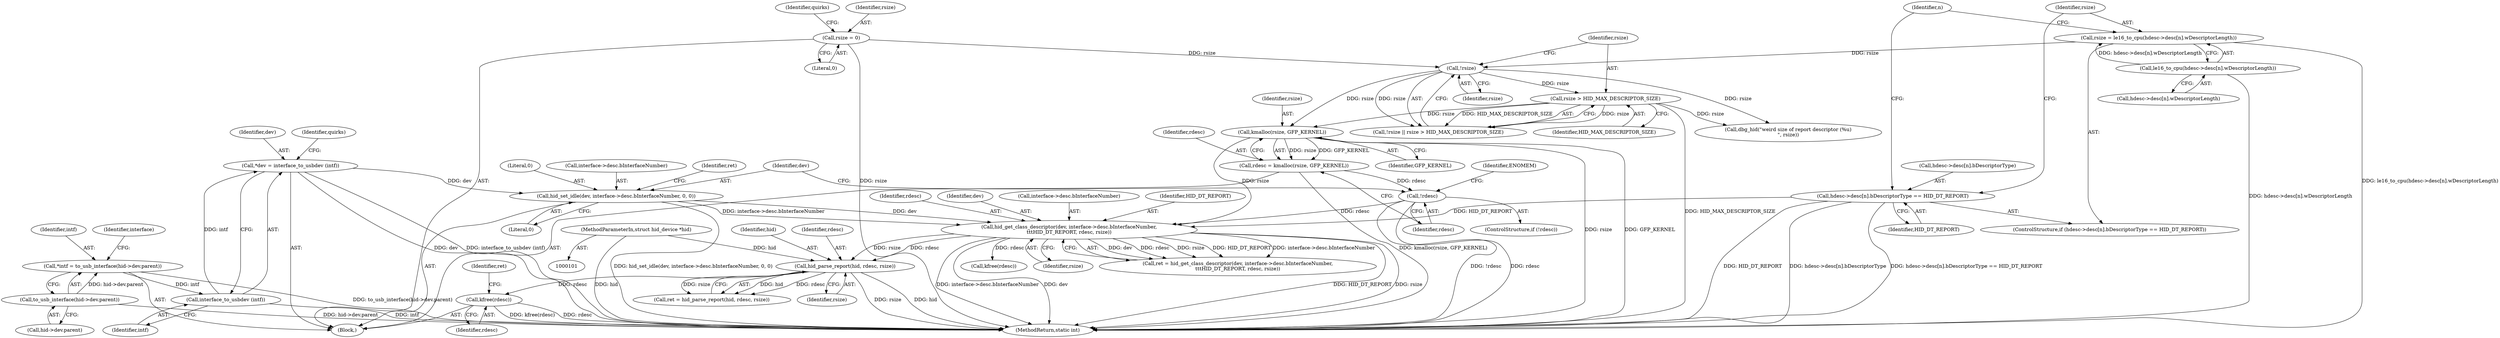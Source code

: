 digraph "0_linux_f043bfc98c193c284e2cd768fefabe18ac2fed9b@API" {
"1000324" [label="(Call,kfree(rdesc))"];
"1000320" [label="(Call,hid_parse_report(hid, rdesc, rsize))"];
"1000102" [label="(MethodParameterIn,struct hid_device *hid)"];
"1000298" [label="(Call,hid_get_class_descriptor(dev, interface->desc.bInterfaceNumber,\n\t\t\tHID_DT_REPORT, rdesc, rsize))"];
"1000287" [label="(Call,hid_set_idle(dev, interface->desc.bInterfaceNumber, 0, 0))"];
"1000120" [label="(Call,*dev = interface_to_usbdev (intf))"];
"1000122" [label="(Call,interface_to_usbdev (intf))"];
"1000105" [label="(Call,*intf = to_usb_interface(hid->dev.parent))"];
"1000107" [label="(Call,to_usb_interface(hid->dev.parent))"];
"1000243" [label="(Call,hdesc->desc[n].bDescriptorType == HID_DT_REPORT)"];
"1000282" [label="(Call,!rdesc)"];
"1000276" [label="(Call,rdesc = kmalloc(rsize, GFP_KERNEL))"];
"1000278" [label="(Call,kmalloc(rsize, GFP_KERNEL))"];
"1000264" [label="(Call,!rsize)"];
"1000252" [label="(Call,rsize = le16_to_cpu(hdesc->desc[n].wDescriptorLength))"];
"1000254" [label="(Call,le16_to_cpu(hdesc->desc[n].wDescriptorLength))"];
"1000130" [label="(Call,rsize = 0)"];
"1000266" [label="(Call,rsize > HID_MAX_DESCRIPTOR_SIZE)"];
"1000103" [label="(Block,)"];
"1000278" [label="(Call,kmalloc(rsize, GFP_KERNEL))"];
"1000297" [label="(Identifier,ret)"];
"1000323" [label="(Identifier,rsize)"];
"1000318" [label="(Call,ret = hid_parse_report(hid, rdesc, rsize))"];
"1000287" [label="(Call,hid_set_idle(dev, interface->desc.bInterfaceNumber, 0, 0))"];
"1000280" [label="(Identifier,GFP_KERNEL)"];
"1000267" [label="(Identifier,rsize)"];
"1000115" [label="(Identifier,interface)"];
"1000321" [label="(Identifier,hid)"];
"1000127" [label="(Identifier,quirks)"];
"1000305" [label="(Identifier,HID_DT_REPORT)"];
"1000263" [label="(Call,!rsize || rsize > HID_MAX_DESCRIPTOR_SIZE)"];
"1000279" [label="(Identifier,rsize)"];
"1000243" [label="(Call,hdesc->desc[n].bDescriptorType == HID_DT_REPORT)"];
"1000324" [label="(Call,kfree(rdesc))"];
"1000137" [label="(Identifier,quirks)"];
"1000325" [label="(Identifier,rdesc)"];
"1000121" [label="(Identifier,dev)"];
"1000270" [label="(Call,dbg_hid(\"weird size of report descriptor (%u)\n\", rsize))"];
"1000255" [label="(Call,hdesc->desc[n].wDescriptorLength)"];
"1000342" [label="(MethodReturn,static int)"];
"1000322" [label="(Identifier,rdesc)"];
"1000268" [label="(Identifier,HID_MAX_DESCRIPTOR_SIZE)"];
"1000123" [label="(Identifier,intf)"];
"1000283" [label="(Identifier,rdesc)"];
"1000122" [label="(Call,interface_to_usbdev (intf))"];
"1000294" [label="(Literal,0)"];
"1000281" [label="(ControlStructure,if (!rdesc))"];
"1000264" [label="(Call,!rsize)"];
"1000315" [label="(Call,kfree(rdesc))"];
"1000120" [label="(Call,*dev = interface_to_usbdev (intf))"];
"1000265" [label="(Identifier,rsize)"];
"1000295" [label="(Literal,0)"];
"1000244" [label="(Call,hdesc->desc[n].bDescriptorType)"];
"1000131" [label="(Identifier,rsize)"];
"1000251" [label="(Identifier,HID_DT_REPORT)"];
"1000276" [label="(Call,rdesc = kmalloc(rsize, GFP_KERNEL))"];
"1000307" [label="(Identifier,rsize)"];
"1000306" [label="(Identifier,rdesc)"];
"1000241" [label="(Identifier,n)"];
"1000105" [label="(Call,*intf = to_usb_interface(hid->dev.parent))"];
"1000130" [label="(Call,rsize = 0)"];
"1000253" [label="(Identifier,rsize)"];
"1000299" [label="(Identifier,dev)"];
"1000242" [label="(ControlStructure,if (hdesc->desc[n].bDescriptorType == HID_DT_REPORT))"];
"1000266" [label="(Call,rsize > HID_MAX_DESCRIPTOR_SIZE)"];
"1000277" [label="(Identifier,rdesc)"];
"1000102" [label="(MethodParameterIn,struct hid_device *hid)"];
"1000298" [label="(Call,hid_get_class_descriptor(dev, interface->desc.bInterfaceNumber,\n\t\t\tHID_DT_REPORT, rdesc, rsize))"];
"1000300" [label="(Call,interface->desc.bInterfaceNumber)"];
"1000288" [label="(Identifier,dev)"];
"1000320" [label="(Call,hid_parse_report(hid, rdesc, rsize))"];
"1000107" [label="(Call,to_usb_interface(hid->dev.parent))"];
"1000132" [label="(Literal,0)"];
"1000327" [label="(Identifier,ret)"];
"1000106" [label="(Identifier,intf)"];
"1000286" [label="(Identifier,ENOMEM)"];
"1000296" [label="(Call,ret = hid_get_class_descriptor(dev, interface->desc.bInterfaceNumber,\n\t\t\tHID_DT_REPORT, rdesc, rsize))"];
"1000108" [label="(Call,hid->dev.parent)"];
"1000289" [label="(Call,interface->desc.bInterfaceNumber)"];
"1000252" [label="(Call,rsize = le16_to_cpu(hdesc->desc[n].wDescriptorLength))"];
"1000254" [label="(Call,le16_to_cpu(hdesc->desc[n].wDescriptorLength))"];
"1000282" [label="(Call,!rdesc)"];
"1000324" -> "1000103"  [label="AST: "];
"1000324" -> "1000325"  [label="CFG: "];
"1000325" -> "1000324"  [label="AST: "];
"1000327" -> "1000324"  [label="CFG: "];
"1000324" -> "1000342"  [label="DDG: kfree(rdesc)"];
"1000324" -> "1000342"  [label="DDG: rdesc"];
"1000320" -> "1000324"  [label="DDG: rdesc"];
"1000320" -> "1000318"  [label="AST: "];
"1000320" -> "1000323"  [label="CFG: "];
"1000321" -> "1000320"  [label="AST: "];
"1000322" -> "1000320"  [label="AST: "];
"1000323" -> "1000320"  [label="AST: "];
"1000318" -> "1000320"  [label="CFG: "];
"1000320" -> "1000342"  [label="DDG: rsize"];
"1000320" -> "1000342"  [label="DDG: hid"];
"1000320" -> "1000318"  [label="DDG: hid"];
"1000320" -> "1000318"  [label="DDG: rdesc"];
"1000320" -> "1000318"  [label="DDG: rsize"];
"1000102" -> "1000320"  [label="DDG: hid"];
"1000298" -> "1000320"  [label="DDG: rdesc"];
"1000298" -> "1000320"  [label="DDG: rsize"];
"1000102" -> "1000101"  [label="AST: "];
"1000102" -> "1000342"  [label="DDG: hid"];
"1000298" -> "1000296"  [label="AST: "];
"1000298" -> "1000307"  [label="CFG: "];
"1000299" -> "1000298"  [label="AST: "];
"1000300" -> "1000298"  [label="AST: "];
"1000305" -> "1000298"  [label="AST: "];
"1000306" -> "1000298"  [label="AST: "];
"1000307" -> "1000298"  [label="AST: "];
"1000296" -> "1000298"  [label="CFG: "];
"1000298" -> "1000342"  [label="DDG: dev"];
"1000298" -> "1000342"  [label="DDG: HID_DT_REPORT"];
"1000298" -> "1000342"  [label="DDG: rsize"];
"1000298" -> "1000342"  [label="DDG: interface->desc.bInterfaceNumber"];
"1000298" -> "1000296"  [label="DDG: dev"];
"1000298" -> "1000296"  [label="DDG: rdesc"];
"1000298" -> "1000296"  [label="DDG: rsize"];
"1000298" -> "1000296"  [label="DDG: HID_DT_REPORT"];
"1000298" -> "1000296"  [label="DDG: interface->desc.bInterfaceNumber"];
"1000287" -> "1000298"  [label="DDG: dev"];
"1000287" -> "1000298"  [label="DDG: interface->desc.bInterfaceNumber"];
"1000243" -> "1000298"  [label="DDG: HID_DT_REPORT"];
"1000282" -> "1000298"  [label="DDG: rdesc"];
"1000278" -> "1000298"  [label="DDG: rsize"];
"1000298" -> "1000315"  [label="DDG: rdesc"];
"1000287" -> "1000103"  [label="AST: "];
"1000287" -> "1000295"  [label="CFG: "];
"1000288" -> "1000287"  [label="AST: "];
"1000289" -> "1000287"  [label="AST: "];
"1000294" -> "1000287"  [label="AST: "];
"1000295" -> "1000287"  [label="AST: "];
"1000297" -> "1000287"  [label="CFG: "];
"1000287" -> "1000342"  [label="DDG: hid_set_idle(dev, interface->desc.bInterfaceNumber, 0, 0)"];
"1000120" -> "1000287"  [label="DDG: dev"];
"1000120" -> "1000103"  [label="AST: "];
"1000120" -> "1000122"  [label="CFG: "];
"1000121" -> "1000120"  [label="AST: "];
"1000122" -> "1000120"  [label="AST: "];
"1000127" -> "1000120"  [label="CFG: "];
"1000120" -> "1000342"  [label="DDG: dev"];
"1000120" -> "1000342"  [label="DDG: interface_to_usbdev (intf)"];
"1000122" -> "1000120"  [label="DDG: intf"];
"1000122" -> "1000123"  [label="CFG: "];
"1000123" -> "1000122"  [label="AST: "];
"1000122" -> "1000342"  [label="DDG: intf"];
"1000105" -> "1000122"  [label="DDG: intf"];
"1000105" -> "1000103"  [label="AST: "];
"1000105" -> "1000107"  [label="CFG: "];
"1000106" -> "1000105"  [label="AST: "];
"1000107" -> "1000105"  [label="AST: "];
"1000115" -> "1000105"  [label="CFG: "];
"1000105" -> "1000342"  [label="DDG: to_usb_interface(hid->dev.parent)"];
"1000107" -> "1000105"  [label="DDG: hid->dev.parent"];
"1000107" -> "1000108"  [label="CFG: "];
"1000108" -> "1000107"  [label="AST: "];
"1000107" -> "1000342"  [label="DDG: hid->dev.parent"];
"1000243" -> "1000242"  [label="AST: "];
"1000243" -> "1000251"  [label="CFG: "];
"1000244" -> "1000243"  [label="AST: "];
"1000251" -> "1000243"  [label="AST: "];
"1000253" -> "1000243"  [label="CFG: "];
"1000241" -> "1000243"  [label="CFG: "];
"1000243" -> "1000342"  [label="DDG: HID_DT_REPORT"];
"1000243" -> "1000342"  [label="DDG: hdesc->desc[n].bDescriptorType"];
"1000243" -> "1000342"  [label="DDG: hdesc->desc[n].bDescriptorType == HID_DT_REPORT"];
"1000282" -> "1000281"  [label="AST: "];
"1000282" -> "1000283"  [label="CFG: "];
"1000283" -> "1000282"  [label="AST: "];
"1000286" -> "1000282"  [label="CFG: "];
"1000288" -> "1000282"  [label="CFG: "];
"1000282" -> "1000342"  [label="DDG: !rdesc"];
"1000282" -> "1000342"  [label="DDG: rdesc"];
"1000276" -> "1000282"  [label="DDG: rdesc"];
"1000276" -> "1000103"  [label="AST: "];
"1000276" -> "1000278"  [label="CFG: "];
"1000277" -> "1000276"  [label="AST: "];
"1000278" -> "1000276"  [label="AST: "];
"1000283" -> "1000276"  [label="CFG: "];
"1000276" -> "1000342"  [label="DDG: kmalloc(rsize, GFP_KERNEL)"];
"1000278" -> "1000276"  [label="DDG: rsize"];
"1000278" -> "1000276"  [label="DDG: GFP_KERNEL"];
"1000278" -> "1000280"  [label="CFG: "];
"1000279" -> "1000278"  [label="AST: "];
"1000280" -> "1000278"  [label="AST: "];
"1000278" -> "1000342"  [label="DDG: GFP_KERNEL"];
"1000278" -> "1000342"  [label="DDG: rsize"];
"1000264" -> "1000278"  [label="DDG: rsize"];
"1000266" -> "1000278"  [label="DDG: rsize"];
"1000264" -> "1000263"  [label="AST: "];
"1000264" -> "1000265"  [label="CFG: "];
"1000265" -> "1000264"  [label="AST: "];
"1000267" -> "1000264"  [label="CFG: "];
"1000263" -> "1000264"  [label="CFG: "];
"1000264" -> "1000263"  [label="DDG: rsize"];
"1000252" -> "1000264"  [label="DDG: rsize"];
"1000130" -> "1000264"  [label="DDG: rsize"];
"1000264" -> "1000266"  [label="DDG: rsize"];
"1000264" -> "1000270"  [label="DDG: rsize"];
"1000252" -> "1000242"  [label="AST: "];
"1000252" -> "1000254"  [label="CFG: "];
"1000253" -> "1000252"  [label="AST: "];
"1000254" -> "1000252"  [label="AST: "];
"1000241" -> "1000252"  [label="CFG: "];
"1000252" -> "1000342"  [label="DDG: le16_to_cpu(hdesc->desc[n].wDescriptorLength)"];
"1000254" -> "1000252"  [label="DDG: hdesc->desc[n].wDescriptorLength"];
"1000254" -> "1000255"  [label="CFG: "];
"1000255" -> "1000254"  [label="AST: "];
"1000254" -> "1000342"  [label="DDG: hdesc->desc[n].wDescriptorLength"];
"1000130" -> "1000103"  [label="AST: "];
"1000130" -> "1000132"  [label="CFG: "];
"1000131" -> "1000130"  [label="AST: "];
"1000132" -> "1000130"  [label="AST: "];
"1000137" -> "1000130"  [label="CFG: "];
"1000130" -> "1000342"  [label="DDG: rsize"];
"1000266" -> "1000263"  [label="AST: "];
"1000266" -> "1000268"  [label="CFG: "];
"1000267" -> "1000266"  [label="AST: "];
"1000268" -> "1000266"  [label="AST: "];
"1000263" -> "1000266"  [label="CFG: "];
"1000266" -> "1000342"  [label="DDG: HID_MAX_DESCRIPTOR_SIZE"];
"1000266" -> "1000263"  [label="DDG: rsize"];
"1000266" -> "1000263"  [label="DDG: HID_MAX_DESCRIPTOR_SIZE"];
"1000266" -> "1000270"  [label="DDG: rsize"];
}
